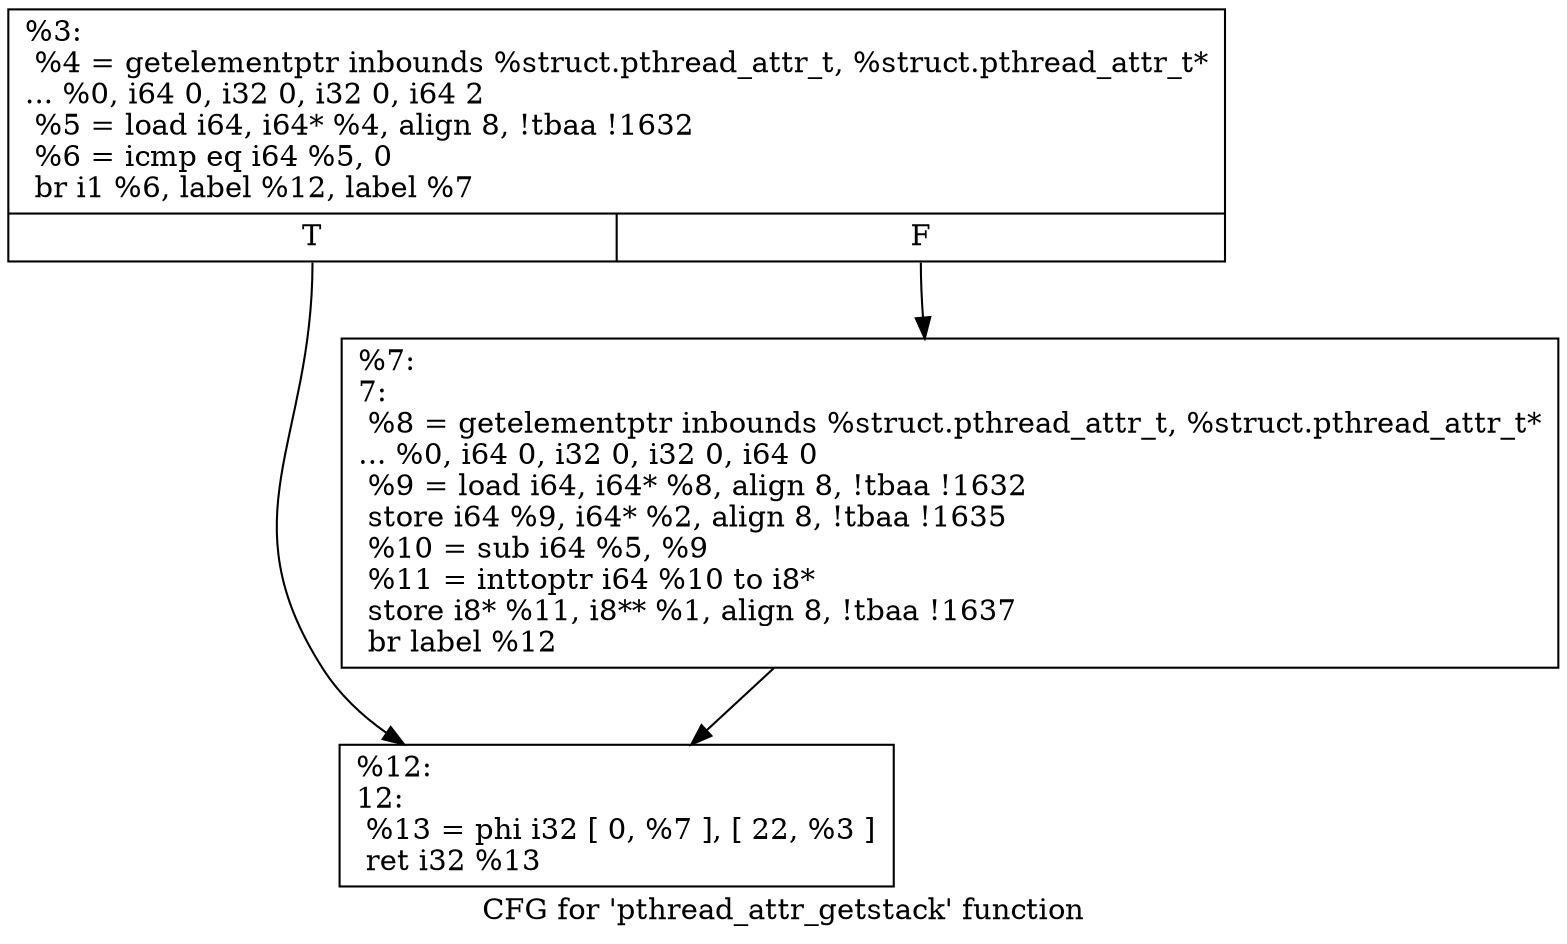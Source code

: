 digraph "CFG for 'pthread_attr_getstack' function" {
	label="CFG for 'pthread_attr_getstack' function";

	Node0x1ff3310 [shape=record,label="{%3:\l  %4 = getelementptr inbounds %struct.pthread_attr_t, %struct.pthread_attr_t*\l... %0, i64 0, i32 0, i32 0, i64 2\l  %5 = load i64, i64* %4, align 8, !tbaa !1632\l  %6 = icmp eq i64 %5, 0\l  br i1 %6, label %12, label %7\l|{<s0>T|<s1>F}}"];
	Node0x1ff3310:s0 -> Node0x1ff3430;
	Node0x1ff3310:s1 -> Node0x1ff33e0;
	Node0x1ff33e0 [shape=record,label="{%7:\l7:                                                \l  %8 = getelementptr inbounds %struct.pthread_attr_t, %struct.pthread_attr_t*\l... %0, i64 0, i32 0, i32 0, i64 0\l  %9 = load i64, i64* %8, align 8, !tbaa !1632\l  store i64 %9, i64* %2, align 8, !tbaa !1635\l  %10 = sub i64 %5, %9\l  %11 = inttoptr i64 %10 to i8*\l  store i8* %11, i8** %1, align 8, !tbaa !1637\l  br label %12\l}"];
	Node0x1ff33e0 -> Node0x1ff3430;
	Node0x1ff3430 [shape=record,label="{%12:\l12:                                               \l  %13 = phi i32 [ 0, %7 ], [ 22, %3 ]\l  ret i32 %13\l}"];
}
